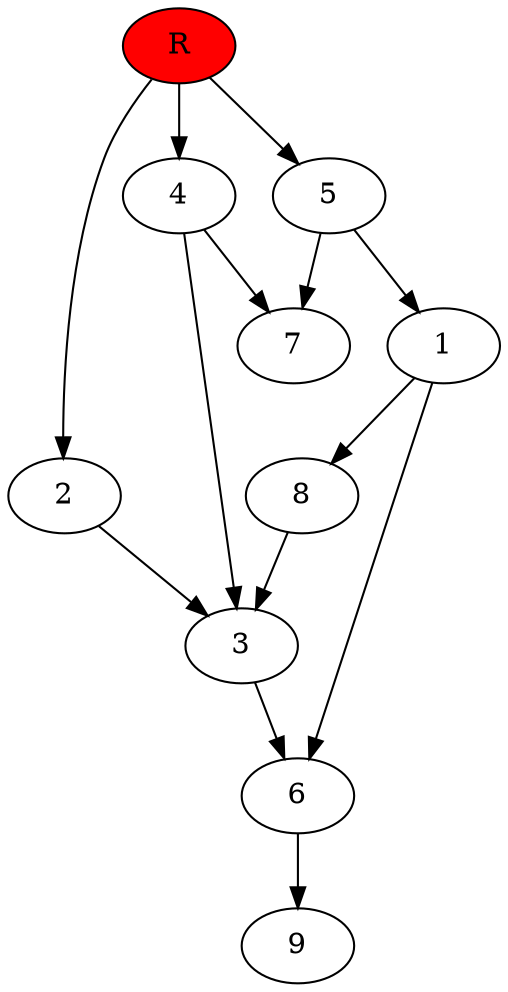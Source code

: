 digraph prb13488 {
	1
	2
	3
	4
	5
	6
	7
	8
	R [fillcolor="#ff0000" style=filled]
	1 -> 6
	1 -> 8
	2 -> 3
	3 -> 6
	4 -> 3
	4 -> 7
	5 -> 1
	5 -> 7
	6 -> 9
	8 -> 3
	R -> 2
	R -> 4
	R -> 5
}
